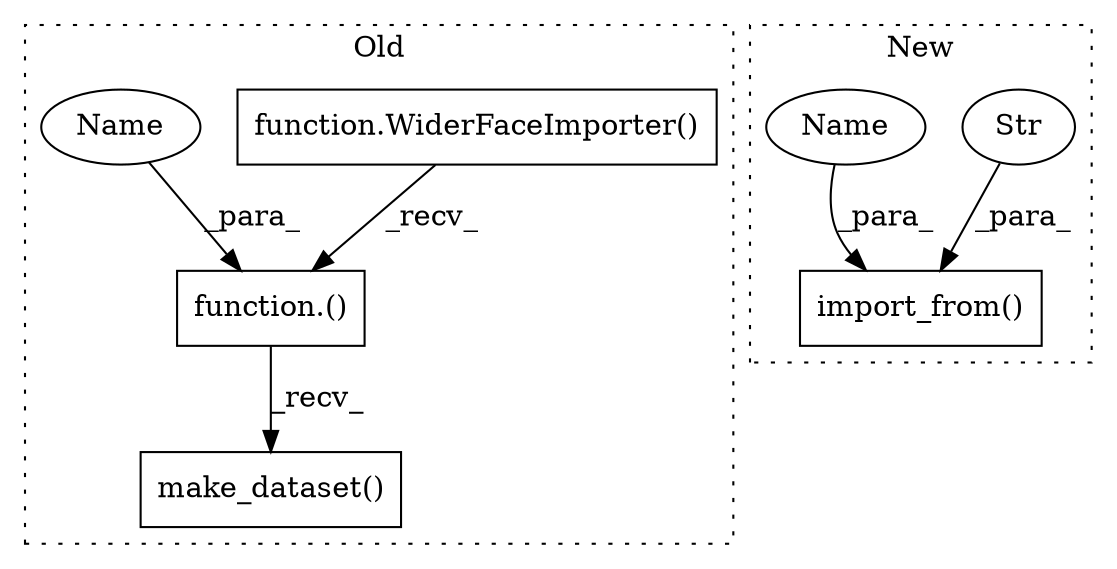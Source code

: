 digraph G {
subgraph cluster0 {
1 [label="make_dataset()" a="75" s="4258" l="44" shape="box"];
4 [label="function.()" a="75" s="4258,4286" l="20,1" shape="box"];
5 [label="function.WiderFaceImporter()" a="75" s="4258" l="19" shape="box"];
6 [label="Name" a="87" s="4278" l="8" shape="ellipse"];
label = "Old";
style="dotted";
}
subgraph cluster1 {
2 [label="import_from()" a="75" s="4550,4592" l="20,1" shape="box"];
3 [label="Str" a="66" s="4580" l="12" shape="ellipse"];
7 [label="Name" a="87" s="4570" l="8" shape="ellipse"];
label = "New";
style="dotted";
}
3 -> 2 [label="_para_"];
4 -> 1 [label="_recv_"];
5 -> 4 [label="_recv_"];
6 -> 4 [label="_para_"];
7 -> 2 [label="_para_"];
}